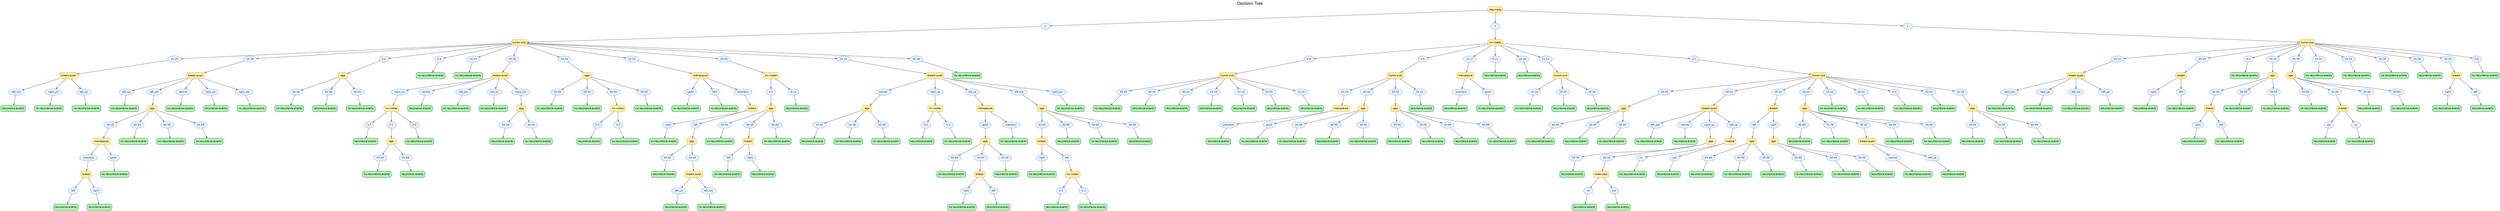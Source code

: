 digraph DecisionTree {
  fontname="Helvetica,Arial,sans-serif";
  labelfontname="Georgia";
  node [fontname="Helvetica", style=filled, fontcolor=black];
  edge [fontname="Helvetica", penwidth=2];
  rankdir=TB;
  bgcolor="white";
  label="Decision Tree";
  labelloc=top;
  labeljust=center;
  fontsize=24;
  nodesep=0.7;
  ranksep=0.8;
  node0 [label="deg-malig", shape=box, style="rounded,filled", fillcolor="#fef0b3", color="#e6ac00", penwidth=2];
  node1 [label="tumor-size", shape=box, style="rounded,filled", fillcolor="#fef0b3", color="#e6ac00", penwidth=2];
  node2 [label="breast-quad", shape=box, style="rounded,filled", fillcolor="#fef0b3", color="#e6ac00", penwidth=2];
  node3 [label="recurrence-events", shape=box, style="rounded,filled", fillcolor="#b3f3b3", color="#2e8b57", penwidth=2];
  node10000 [label="left_low", shape=ellipse, fillcolor="#eaf4ff", color="#6495ed", fontcolor="#1e3f66", penwidth=1.6];
  node2 -> node10000 [color=gray50];
  node10000 -> node3 [color=gray50];
  node4 [label="no-recurrence-events", shape=box, style="rounded,filled", fillcolor="#b3f3b3", color="#2e8b57", penwidth=2];
  node10001 [label="right_up", shape=ellipse, fillcolor="#eaf4ff", color="#6495ed", fontcolor="#1e3f66", penwidth=1.6];
  node2 -> node10001 [color=gray50];
  node10001 -> node4 [color=gray50];
  node5 [label="no-recurrence-events", shape=box, style="rounded,filled", fillcolor="#b3f3b3", color="#2e8b57", penwidth=2];
  node10002 [label="left_up", shape=ellipse, fillcolor="#eaf4ff", color="#6495ed", fontcolor="#1e3f66", penwidth=1.6];
  node2 -> node10002 [color=gray50];
  node10002 -> node5 [color=gray50];
  node10003 [label="35-39", shape=ellipse, fillcolor="#eaf4ff", color="#6495ed", fontcolor="#1e3f66", penwidth=1.6];
  node1 -> node10003 [color=gray50];
  node10003 -> node2 [color=gray50];
  node6 [label="breast-quad", shape=box, style="rounded,filled", fillcolor="#fef0b3", color="#e6ac00", penwidth=2];
  node7 [label="no-recurrence-events", shape=box, style="rounded,filled", fillcolor="#b3f3b3", color="#2e8b57", penwidth=2];
  node10004 [label="left_up", shape=ellipse, fillcolor="#eaf4ff", color="#6495ed", fontcolor="#1e3f66", penwidth=1.6];
  node6 -> node10004 [color=gray50];
  node10004 -> node7 [color=gray50];
  node8 [label="age", shape=box, style="rounded,filled", fillcolor="#fef0b3", color="#e6ac00", penwidth=2];
  node9 [label="menopause", shape=box, style="rounded,filled", fillcolor="#fef0b3", color="#e6ac00", penwidth=2];
  node10 [label="breast", shape=box, style="rounded,filled", fillcolor="#fef0b3", color="#e6ac00", penwidth=2];
  node11 [label="recurrence-events", shape=box, style="rounded,filled", fillcolor="#b3f3b3", color="#2e8b57", penwidth=2];
  node10005 [label="left", shape=ellipse, fillcolor="#eaf4ff", color="#6495ed", fontcolor="#1e3f66", penwidth=1.6];
  node10 -> node10005 [color=gray50];
  node10005 -> node11 [color=gray50];
  node12 [label="recurrence-events", shape=box, style="rounded,filled", fillcolor="#b3f3b3", color="#2e8b57", penwidth=2];
  node10006 [label="right", shape=ellipse, fillcolor="#eaf4ff", color="#6495ed", fontcolor="#1e3f66", penwidth=1.6];
  node10 -> node10006 [color=gray50];
  node10006 -> node12 [color=gray50];
  node10007 [label="premeno", shape=ellipse, fillcolor="#eaf4ff", color="#6495ed", fontcolor="#1e3f66", penwidth=1.6];
  node9 -> node10007 [color=gray50];
  node10007 -> node10 [color=gray50];
  node13 [label="no-recurrence-events", shape=box, style="rounded,filled", fillcolor="#b3f3b3", color="#2e8b57", penwidth=2];
  node10008 [label="ge40", shape=ellipse, fillcolor="#eaf4ff", color="#6495ed", fontcolor="#1e3f66", penwidth=1.6];
  node9 -> node10008 [color=gray50];
  node10008 -> node13 [color=gray50];
  node10009 [label="40-49", shape=ellipse, fillcolor="#eaf4ff", color="#6495ed", fontcolor="#1e3f66", penwidth=1.6];
  node8 -> node10009 [color=gray50];
  node10009 -> node9 [color=gray50];
  node14 [label="no-recurrence-events", shape=box, style="rounded,filled", fillcolor="#b3f3b3", color="#2e8b57", penwidth=2];
  node10010 [label="60-69", shape=ellipse, fillcolor="#eaf4ff", color="#6495ed", fontcolor="#1e3f66", penwidth=1.6];
  node8 -> node10010 [color=gray50];
  node10010 -> node14 [color=gray50];
  node15 [label="no-recurrence-events", shape=box, style="rounded,filled", fillcolor="#b3f3b3", color="#2e8b57", penwidth=2];
  node10011 [label="30-39", shape=ellipse, fillcolor="#eaf4ff", color="#6495ed", fontcolor="#1e3f66", penwidth=1.6];
  node8 -> node10011 [color=gray50];
  node10011 -> node15 [color=gray50];
  node16 [label="no-recurrence-events", shape=box, style="rounded,filled", fillcolor="#b3f3b3", color="#2e8b57", penwidth=2];
  node10012 [label="50-59", shape=ellipse, fillcolor="#eaf4ff", color="#6495ed", fontcolor="#1e3f66", penwidth=1.6];
  node8 -> node10012 [color=gray50];
  node10012 -> node16 [color=gray50];
  node10013 [label="left_low", shape=ellipse, fillcolor="#eaf4ff", color="#6495ed", fontcolor="#1e3f66", penwidth=1.6];
  node6 -> node10013 [color=gray50];
  node10013 -> node8 [color=gray50];
  node17 [label="no-recurrence-events", shape=box, style="rounded,filled", fillcolor="#b3f3b3", color="#2e8b57", penwidth=2];
  node10014 [label="central", shape=ellipse, fillcolor="#eaf4ff", color="#6495ed", fontcolor="#1e3f66", penwidth=1.6];
  node6 -> node10014 [color=gray50];
  node10014 -> node17 [color=gray50];
  node18 [label="recurrence-events", shape=box, style="rounded,filled", fillcolor="#b3f3b3", color="#2e8b57", penwidth=2];
  node10015 [label="right_up", shape=ellipse, fillcolor="#eaf4ff", color="#6495ed", fontcolor="#1e3f66", penwidth=1.6];
  node6 -> node10015 [color=gray50];
  node10015 -> node18 [color=gray50];
  node19 [label="no-recurrence-events", shape=box, style="rounded,filled", fillcolor="#b3f3b3", color="#2e8b57", penwidth=2];
  node10016 [label="right_low", shape=ellipse, fillcolor="#eaf4ff", color="#6495ed", fontcolor="#1e3f66", penwidth=1.6];
  node6 -> node10016 [color=gray50];
  node10016 -> node19 [color=gray50];
  node10017 [label="25-29", shape=ellipse, fillcolor="#eaf4ff", color="#6495ed", fontcolor="#1e3f66", penwidth=1.6];
  node1 -> node10017 [color=gray50];
  node10017 -> node6 [color=gray50];
  node20 [label="age", shape=box, style="rounded,filled", fillcolor="#fef0b3", color="#e6ac00", penwidth=2];
  node21 [label="no-recurrence-events", shape=box, style="rounded,filled", fillcolor="#b3f3b3", color="#2e8b57", penwidth=2];
  node10018 [label="40-49", shape=ellipse, fillcolor="#eaf4ff", color="#6495ed", fontcolor="#1e3f66", penwidth=1.6];
  node20 -> node10018 [color=gray50];
  node10018 -> node21 [color=gray50];
  node22 [label="recurrence-events", shape=box, style="rounded,filled", fillcolor="#b3f3b3", color="#2e8b57", penwidth=2];
  node10019 [label="30-39", shape=ellipse, fillcolor="#eaf4ff", color="#6495ed", fontcolor="#1e3f66", penwidth=1.6];
  node20 -> node10019 [color=gray50];
  node10019 -> node22 [color=gray50];
  node23 [label="no-recurrence-events", shape=box, style="rounded,filled", fillcolor="#b3f3b3", color="#2e8b57", penwidth=2];
  node10020 [label="50-59", shape=ellipse, fillcolor="#eaf4ff", color="#6495ed", fontcolor="#1e3f66", penwidth=1.6];
  node20 -> node10020 [color=gray50];
  node10020 -> node23 [color=gray50];
  node10021 [label="0-4", shape=ellipse, fillcolor="#eaf4ff", color="#6495ed", fontcolor="#1e3f66", penwidth=1.6];
  node1 -> node10021 [color=gray50];
  node10021 -> node20 [color=gray50];
  node24 [label="no-recurrence-events", shape=box, style="rounded,filled", fillcolor="#b3f3b3", color="#2e8b57", penwidth=2];
  node10022 [label="5-9", shape=ellipse, fillcolor="#eaf4ff", color="#6495ed", fontcolor="#1e3f66", penwidth=1.6];
  node1 -> node10022 [color=gray50];
  node10022 -> node24 [color=gray50];
  node25 [label="no-recurrence-events", shape=box, style="rounded,filled", fillcolor="#b3f3b3", color="#2e8b57", penwidth=2];
  node10023 [label="10-14", shape=ellipse, fillcolor="#eaf4ff", color="#6495ed", fontcolor="#1e3f66", penwidth=1.6];
  node1 -> node10023 [color=gray50];
  node10023 -> node25 [color=gray50];
  node26 [label="breast-quad", shape=box, style="rounded,filled", fillcolor="#fef0b3", color="#e6ac00", penwidth=2];
  node27 [label="inv-nodes", shape=box, style="rounded,filled", fillcolor="#fef0b3", color="#e6ac00", penwidth=2];
  node28 [label="recurrence-events", shape=box, style="rounded,filled", fillcolor="#b3f3b3", color="#2e8b57", penwidth=2];
  node10024 [label="3-5", shape=ellipse, fillcolor="#eaf4ff", color="#6495ed", fontcolor="#1e3f66", penwidth=1.6];
  node27 -> node10024 [color=gray50];
  node10024 -> node28 [color=gray50];
  node29 [label="age", shape=box, style="rounded,filled", fillcolor="#fef0b3", color="#e6ac00", penwidth=2];
  node30 [label="no-recurrence-events", shape=box, style="rounded,filled", fillcolor="#b3f3b3", color="#2e8b57", penwidth=2];
  node10025 [label="40-49", shape=ellipse, fillcolor="#eaf4ff", color="#6495ed", fontcolor="#1e3f66", penwidth=1.6];
  node29 -> node10025 [color=gray50];
  node10025 -> node30 [color=gray50];
  node31 [label="recurrence-events", shape=box, style="rounded,filled", fillcolor="#b3f3b3", color="#2e8b57", penwidth=2];
  node10026 [label="60-69", shape=ellipse, fillcolor="#eaf4ff", color="#6495ed", fontcolor="#1e3f66", penwidth=1.6];
  node29 -> node10026 [color=gray50];
  node10026 -> node31 [color=gray50];
  node10027 [label="0-2", shape=ellipse, fillcolor="#eaf4ff", color="#6495ed", fontcolor="#1e3f66", penwidth=1.6];
  node27 -> node10027 [color=gray50];
  node10027 -> node29 [color=gray50];
  node32 [label="no-recurrence-events", shape=box, style="rounded,filled", fillcolor="#b3f3b3", color="#2e8b57", penwidth=2];
  node10028 [label="6-8", shape=ellipse, fillcolor="#eaf4ff", color="#6495ed", fontcolor="#1e3f66", penwidth=1.6];
  node27 -> node10028 [color=gray50];
  node10028 -> node32 [color=gray50];
  node10029 [label="right_up", shape=ellipse, fillcolor="#eaf4ff", color="#6495ed", fontcolor="#1e3f66", penwidth=1.6];
  node26 -> node10029 [color=gray50];
  node10029 -> node27 [color=gray50];
  node33 [label="recurrence-events", shape=box, style="rounded,filled", fillcolor="#b3f3b3", color="#2e8b57", penwidth=2];
  node10030 [label="central", shape=ellipse, fillcolor="#eaf4ff", color="#6495ed", fontcolor="#1e3f66", penwidth=1.6];
  node26 -> node10030 [color=gray50];
  node10030 -> node33 [color=gray50];
  node34 [label="no-recurrence-events", shape=box, style="rounded,filled", fillcolor="#b3f3b3", color="#2e8b57", penwidth=2];
  node10031 [label="left_low", shape=ellipse, fillcolor="#eaf4ff", color="#6495ed", fontcolor="#1e3f66", penwidth=1.6];
  node26 -> node10031 [color=gray50];
  node10031 -> node34 [color=gray50];
  node35 [label="no-recurrence-events", shape=box, style="rounded,filled", fillcolor="#b3f3b3", color="#2e8b57", penwidth=2];
  node10032 [label="left_up", shape=ellipse, fillcolor="#eaf4ff", color="#6495ed", fontcolor="#1e3f66", penwidth=1.6];
  node26 -> node10032 [color=gray50];
  node10032 -> node35 [color=gray50];
  node36 [label="age", shape=box, style="rounded,filled", fillcolor="#fef0b3", color="#e6ac00", penwidth=2];
  node37 [label="recurrence-events", shape=box, style="rounded,filled", fillcolor="#b3f3b3", color="#2e8b57", penwidth=2];
  node10033 [label="50-59", shape=ellipse, fillcolor="#eaf4ff", color="#6495ed", fontcolor="#1e3f66", penwidth=1.6];
  node36 -> node10033 [color=gray50];
  node10033 -> node37 [color=gray50];
  node38 [label="no-recurrence-events", shape=box, style="rounded,filled", fillcolor="#b3f3b3", color="#2e8b57", penwidth=2];
  node10034 [label="40-49", shape=ellipse, fillcolor="#eaf4ff", color="#6495ed", fontcolor="#1e3f66", penwidth=1.6];
  node36 -> node10034 [color=gray50];
  node10034 -> node38 [color=gray50];
  node10035 [label="right_low", shape=ellipse, fillcolor="#eaf4ff", color="#6495ed", fontcolor="#1e3f66", penwidth=1.6];
  node26 -> node10035 [color=gray50];
  node10035 -> node36 [color=gray50];
  node10036 [label="30-34", shape=ellipse, fillcolor="#eaf4ff", color="#6495ed", fontcolor="#1e3f66", penwidth=1.6];
  node1 -> node10036 [color=gray50];
  node10036 -> node26 [color=gray50];
  node39 [label="age", shape=box, style="rounded,filled", fillcolor="#fef0b3", color="#e6ac00", penwidth=2];
  node40 [label="no-recurrence-events", shape=box, style="rounded,filled", fillcolor="#b3f3b3", color="#2e8b57", penwidth=2];
  node10037 [label="40-49", shape=ellipse, fillcolor="#eaf4ff", color="#6495ed", fontcolor="#1e3f66", penwidth=1.6];
  node39 -> node10037 [color=gray50];
  node10037 -> node40 [color=gray50];
  node41 [label="no-recurrence-events", shape=box, style="rounded,filled", fillcolor="#b3f3b3", color="#2e8b57", penwidth=2];
  node10038 [label="50-59", shape=ellipse, fillcolor="#eaf4ff", color="#6495ed", fontcolor="#1e3f66", penwidth=1.6];
  node39 -> node10038 [color=gray50];
  node10038 -> node41 [color=gray50];
  node42 [label="inv-nodes", shape=box, style="rounded,filled", fillcolor="#fef0b3", color="#e6ac00", penwidth=2];
  node43 [label="recurrence-events", shape=box, style="rounded,filled", fillcolor="#b3f3b3", color="#2e8b57", penwidth=2];
  node10039 [label="0-2", shape=ellipse, fillcolor="#eaf4ff", color="#6495ed", fontcolor="#1e3f66", penwidth=1.6];
  node42 -> node10039 [color=gray50];
  node10039 -> node43 [color=gray50];
  node44 [label="no-recurrence-events", shape=box, style="rounded,filled", fillcolor="#b3f3b3", color="#2e8b57", penwidth=2];
  node10040 [label="3-5", shape=ellipse, fillcolor="#eaf4ff", color="#6495ed", fontcolor="#1e3f66", penwidth=1.6];
  node42 -> node10040 [color=gray50];
  node10040 -> node44 [color=gray50];
  node10041 [label="60-69", shape=ellipse, fillcolor="#eaf4ff", color="#6495ed", fontcolor="#1e3f66", penwidth=1.6];
  node39 -> node10041 [color=gray50];
  node10041 -> node42 [color=gray50];
  node45 [label="no-recurrence-events", shape=box, style="rounded,filled", fillcolor="#b3f3b3", color="#2e8b57", penwidth=2];
  node10042 [label="30-39", shape=ellipse, fillcolor="#eaf4ff", color="#6495ed", fontcolor="#1e3f66", penwidth=1.6];
  node39 -> node10042 [color=gray50];
  node10042 -> node45 [color=gray50];
  node10043 [label="40-44", shape=ellipse, fillcolor="#eaf4ff", color="#6495ed", fontcolor="#1e3f66", penwidth=1.6];
  node1 -> node10043 [color=gray50];
  node10043 -> node39 [color=gray50];
  node46 [label="menopause", shape=box, style="rounded,filled", fillcolor="#fef0b3", color="#e6ac00", penwidth=2];
  node47 [label="no-recurrence-events", shape=box, style="rounded,filled", fillcolor="#b3f3b3", color="#2e8b57", penwidth=2];
  node10044 [label="ge40", shape=ellipse, fillcolor="#eaf4ff", color="#6495ed", fontcolor="#1e3f66", penwidth=1.6];
  node46 -> node10044 [color=gray50];
  node10044 -> node47 [color=gray50];
  node48 [label="no-recurrence-events", shape=box, style="rounded,filled", fillcolor="#b3f3b3", color="#2e8b57", penwidth=2];
  node10045 [label="lt40", shape=ellipse, fillcolor="#eaf4ff", color="#6495ed", fontcolor="#1e3f66", penwidth=1.6];
  node46 -> node10045 [color=gray50];
  node10045 -> node48 [color=gray50];
  node49 [label="breast", shape=box, style="rounded,filled", fillcolor="#fef0b3", color="#e6ac00", penwidth=2];
  node50 [label="no-recurrence-events", shape=box, style="rounded,filled", fillcolor="#b3f3b3", color="#2e8b57", penwidth=2];
  node10046 [label="right", shape=ellipse, fillcolor="#eaf4ff", color="#6495ed", fontcolor="#1e3f66", penwidth=1.6];
  node49 -> node10046 [color=gray50];
  node10046 -> node50 [color=gray50];
  node51 [label="age", shape=box, style="rounded,filled", fillcolor="#fef0b3", color="#e6ac00", penwidth=2];
  node52 [label="recurrence-events", shape=box, style="rounded,filled", fillcolor="#b3f3b3", color="#2e8b57", penwidth=2];
  node10047 [label="50-59", shape=ellipse, fillcolor="#eaf4ff", color="#6495ed", fontcolor="#1e3f66", penwidth=1.6];
  node51 -> node10047 [color=gray50];
  node10047 -> node52 [color=gray50];
  node53 [label="breast-quad", shape=box, style="rounded,filled", fillcolor="#fef0b3", color="#e6ac00", penwidth=2];
  node54 [label="recurrence-events", shape=box, style="rounded,filled", fillcolor="#b3f3b3", color="#2e8b57", penwidth=2];
  node10048 [label="left_up", shape=ellipse, fillcolor="#eaf4ff", color="#6495ed", fontcolor="#1e3f66", penwidth=1.6];
  node53 -> node10048 [color=gray50];
  node10048 -> node54 [color=gray50];
  node55 [label="no-recurrence-events", shape=box, style="rounded,filled", fillcolor="#b3f3b3", color="#2e8b57", penwidth=2];
  node10049 [label="left_low", shape=ellipse, fillcolor="#eaf4ff", color="#6495ed", fontcolor="#1e3f66", penwidth=1.6];
  node53 -> node10049 [color=gray50];
  node10049 -> node55 [color=gray50];
  node10050 [label="40-49", shape=ellipse, fillcolor="#eaf4ff", color="#6495ed", fontcolor="#1e3f66", penwidth=1.6];
  node51 -> node10050 [color=gray50];
  node10050 -> node53 [color=gray50];
  node10051 [label="left", shape=ellipse, fillcolor="#eaf4ff", color="#6495ed", fontcolor="#1e3f66", penwidth=1.6];
  node49 -> node10051 [color=gray50];
  node10051 -> node51 [color=gray50];
  node10052 [label="premeno", shape=ellipse, fillcolor="#eaf4ff", color="#6495ed", fontcolor="#1e3f66", penwidth=1.6];
  node46 -> node10052 [color=gray50];
  node10052 -> node49 [color=gray50];
  node10053 [label="15-19", shape=ellipse, fillcolor="#eaf4ff", color="#6495ed", fontcolor="#1e3f66", penwidth=1.6];
  node1 -> node10053 [color=gray50];
  node10053 -> node46 [color=gray50];
  node56 [label="inv-nodes", shape=box, style="rounded,filled", fillcolor="#fef0b3", color="#e6ac00", penwidth=2];
  node57 [label="age", shape=box, style="rounded,filled", fillcolor="#fef0b3", color="#e6ac00", penwidth=2];
  node58 [label="no-recurrence-events", shape=box, style="rounded,filled", fillcolor="#b3f3b3", color="#2e8b57", penwidth=2];
  node10054 [label="50-59", shape=ellipse, fillcolor="#eaf4ff", color="#6495ed", fontcolor="#1e3f66", penwidth=1.6];
  node57 -> node10054 [color=gray50];
  node10054 -> node58 [color=gray50];
  node59 [label="breast", shape=box, style="rounded,filled", fillcolor="#fef0b3", color="#e6ac00", penwidth=2];
  node60 [label="no-recurrence-events", shape=box, style="rounded,filled", fillcolor="#b3f3b3", color="#2e8b57", penwidth=2];
  node10055 [label="left", shape=ellipse, fillcolor="#eaf4ff", color="#6495ed", fontcolor="#1e3f66", penwidth=1.6];
  node59 -> node10055 [color=gray50];
  node10055 -> node60 [color=gray50];
  node61 [label="recurrence-events", shape=box, style="rounded,filled", fillcolor="#b3f3b3", color="#2e8b57", penwidth=2];
  node10056 [label="right", shape=ellipse, fillcolor="#eaf4ff", color="#6495ed", fontcolor="#1e3f66", penwidth=1.6];
  node59 -> node10056 [color=gray50];
  node10056 -> node61 [color=gray50];
  node10057 [label="40-49", shape=ellipse, fillcolor="#eaf4ff", color="#6495ed", fontcolor="#1e3f66", penwidth=1.6];
  node57 -> node10057 [color=gray50];
  node10057 -> node59 [color=gray50];
  node62 [label="no-recurrence-events", shape=box, style="rounded,filled", fillcolor="#b3f3b3", color="#2e8b57", penwidth=2];
  node10058 [label="60-69", shape=ellipse, fillcolor="#eaf4ff", color="#6495ed", fontcolor="#1e3f66", penwidth=1.6];
  node57 -> node10058 [color=gray50];
  node10058 -> node62 [color=gray50];
  node10059 [label="0-2", shape=ellipse, fillcolor="#eaf4ff", color="#6495ed", fontcolor="#1e3f66", penwidth=1.6];
  node56 -> node10059 [color=gray50];
  node10059 -> node57 [color=gray50];
  node63 [label="recurrence-events", shape=box, style="rounded,filled", fillcolor="#b3f3b3", color="#2e8b57", penwidth=2];
  node10060 [label="9-11", shape=ellipse, fillcolor="#eaf4ff", color="#6495ed", fontcolor="#1e3f66", penwidth=1.6];
  node56 -> node10060 [color=gray50];
  node10060 -> node63 [color=gray50];
  node10061 [label="50-54", shape=ellipse, fillcolor="#eaf4ff", color="#6495ed", fontcolor="#1e3f66", penwidth=1.6];
  node1 -> node10061 [color=gray50];
  node10061 -> node56 [color=gray50];
  node64 [label="breast-quad", shape=box, style="rounded,filled", fillcolor="#fef0b3", color="#e6ac00", penwidth=2];
  node65 [label="age", shape=box, style="rounded,filled", fillcolor="#fef0b3", color="#e6ac00", penwidth=2];
  node66 [label="recurrence-events", shape=box, style="rounded,filled", fillcolor="#b3f3b3", color="#2e8b57", penwidth=2];
  node10062 [label="50-59", shape=ellipse, fillcolor="#eaf4ff", color="#6495ed", fontcolor="#1e3f66", penwidth=1.6];
  node65 -> node10062 [color=gray50];
  node10062 -> node66 [color=gray50];
  node67 [label="no-recurrence-events", shape=box, style="rounded,filled", fillcolor="#b3f3b3", color="#2e8b57", penwidth=2];
  node10063 [label="30-39", shape=ellipse, fillcolor="#eaf4ff", color="#6495ed", fontcolor="#1e3f66", penwidth=1.6];
  node65 -> node10063 [color=gray50];
  node10063 -> node67 [color=gray50];
  node68 [label="no-recurrence-events", shape=box, style="rounded,filled", fillcolor="#b3f3b3", color="#2e8b57", penwidth=2];
  node10064 [label="40-49", shape=ellipse, fillcolor="#eaf4ff", color="#6495ed", fontcolor="#1e3f66", penwidth=1.6];
  node65 -> node10064 [color=gray50];
  node10064 -> node68 [color=gray50];
  node10065 [label="central", shape=ellipse, fillcolor="#eaf4ff", color="#6495ed", fontcolor="#1e3f66", penwidth=1.6];
  node64 -> node10065 [color=gray50];
  node10065 -> node65 [color=gray50];
  node69 [label="inv-nodes", shape=box, style="rounded,filled", fillcolor="#fef0b3", color="#e6ac00", penwidth=2];
  node70 [label="recurrence-events", shape=box, style="rounded,filled", fillcolor="#b3f3b3", color="#2e8b57", penwidth=2];
  node10066 [label="3-5", shape=ellipse, fillcolor="#eaf4ff", color="#6495ed", fontcolor="#1e3f66", penwidth=1.6];
  node69 -> node10066 [color=gray50];
  node10066 -> node70 [color=gray50];
  node71 [label="no-recurrence-events", shape=box, style="rounded,filled", fillcolor="#b3f3b3", color="#2e8b57", penwidth=2];
  node10067 [label="0-2", shape=ellipse, fillcolor="#eaf4ff", color="#6495ed", fontcolor="#1e3f66", penwidth=1.6];
  node69 -> node10067 [color=gray50];
  node10067 -> node71 [color=gray50];
  node10068 [label="right_up", shape=ellipse, fillcolor="#eaf4ff", color="#6495ed", fontcolor="#1e3f66", penwidth=1.6];
  node64 -> node10068 [color=gray50];
  node10068 -> node69 [color=gray50];
  node72 [label="menopause", shape=box, style="rounded,filled", fillcolor="#fef0b3", color="#e6ac00", penwidth=2];
  node73 [label="age", shape=box, style="rounded,filled", fillcolor="#fef0b3", color="#e6ac00", penwidth=2];
  node74 [label="no-recurrence-events", shape=box, style="rounded,filled", fillcolor="#b3f3b3", color="#2e8b57", penwidth=2];
  node10069 [label="60-69", shape=ellipse, fillcolor="#eaf4ff", color="#6495ed", fontcolor="#1e3f66", penwidth=1.6];
  node73 -> node10069 [color=gray50];
  node10069 -> node74 [color=gray50];
  node75 [label="breast", shape=box, style="rounded,filled", fillcolor="#fef0b3", color="#e6ac00", penwidth=2];
  node76 [label="no-recurrence-events", shape=box, style="rounded,filled", fillcolor="#b3f3b3", color="#2e8b57", penwidth=2];
  node10070 [label="right", shape=ellipse, fillcolor="#eaf4ff", color="#6495ed", fontcolor="#1e3f66", penwidth=1.6];
  node75 -> node10070 [color=gray50];
  node10070 -> node76 [color=gray50];
  node77 [label="recurrence-events", shape=box, style="rounded,filled", fillcolor="#b3f3b3", color="#2e8b57", penwidth=2];
  node10071 [label="left", shape=ellipse, fillcolor="#eaf4ff", color="#6495ed", fontcolor="#1e3f66", penwidth=1.6];
  node75 -> node10071 [color=gray50];
  node10071 -> node77 [color=gray50];
  node10072 [label="50-59", shape=ellipse, fillcolor="#eaf4ff", color="#6495ed", fontcolor="#1e3f66", penwidth=1.6];
  node73 -> node10072 [color=gray50];
  node10072 -> node75 [color=gray50];
  node78 [label="recurrence-events", shape=box, style="rounded,filled", fillcolor="#b3f3b3", color="#2e8b57", penwidth=2];
  node10073 [label="40-49", shape=ellipse, fillcolor="#eaf4ff", color="#6495ed", fontcolor="#1e3f66", penwidth=1.6];
  node73 -> node10073 [color=gray50];
  node10073 -> node78 [color=gray50];
  node10074 [label="ge40", shape=ellipse, fillcolor="#eaf4ff", color="#6495ed", fontcolor="#1e3f66", penwidth=1.6];
  node72 -> node10074 [color=gray50];
  node10074 -> node73 [color=gray50];
  node79 [label="no-recurrence-events", shape=box, style="rounded,filled", fillcolor="#b3f3b3", color="#2e8b57", penwidth=2];
  node10075 [label="premeno", shape=ellipse, fillcolor="#eaf4ff", color="#6495ed", fontcolor="#1e3f66", penwidth=1.6];
  node72 -> node10075 [color=gray50];
  node10075 -> node79 [color=gray50];
  node10076 [label="left_up", shape=ellipse, fillcolor="#eaf4ff", color="#6495ed", fontcolor="#1e3f66", penwidth=1.6];
  node64 -> node10076 [color=gray50];
  node10076 -> node72 [color=gray50];
  node80 [label="age", shape=box, style="rounded,filled", fillcolor="#fef0b3", color="#e6ac00", penwidth=2];
  node81 [label="breast", shape=box, style="rounded,filled", fillcolor="#fef0b3", color="#e6ac00", penwidth=2];
  node82 [label="no-recurrence-events", shape=box, style="rounded,filled", fillcolor="#b3f3b3", color="#2e8b57", penwidth=2];
  node10077 [label="right", shape=ellipse, fillcolor="#eaf4ff", color="#6495ed", fontcolor="#1e3f66", penwidth=1.6];
  node81 -> node10077 [color=gray50];
  node10077 -> node82 [color=gray50];
  node83 [label="inv-nodes", shape=box, style="rounded,filled", fillcolor="#fef0b3", color="#e6ac00", penwidth=2];
  node84 [label="recurrence-events", shape=box, style="rounded,filled", fillcolor="#b3f3b3", color="#2e8b57", penwidth=2];
  node10078 [label="3-5", shape=ellipse, fillcolor="#eaf4ff", color="#6495ed", fontcolor="#1e3f66", penwidth=1.6];
  node83 -> node10078 [color=gray50];
  node10078 -> node84 [color=gray50];
  node85 [label="no-recurrence-events", shape=box, style="rounded,filled", fillcolor="#b3f3b3", color="#2e8b57", penwidth=2];
  node10079 [label="0-2", shape=ellipse, fillcolor="#eaf4ff", color="#6495ed", fontcolor="#1e3f66", penwidth=1.6];
  node83 -> node10079 [color=gray50];
  node10079 -> node85 [color=gray50];
  node10080 [label="left", shape=ellipse, fillcolor="#eaf4ff", color="#6495ed", fontcolor="#1e3f66", penwidth=1.6];
  node81 -> node10080 [color=gray50];
  node10080 -> node83 [color=gray50];
  node10081 [label="40-49", shape=ellipse, fillcolor="#eaf4ff", color="#6495ed", fontcolor="#1e3f66", penwidth=1.6];
  node80 -> node10081 [color=gray50];
  node10081 -> node81 [color=gray50];
  node86 [label="recurrence-events", shape=box, style="rounded,filled", fillcolor="#b3f3b3", color="#2e8b57", penwidth=2];
  node10082 [label="60-69", shape=ellipse, fillcolor="#eaf4ff", color="#6495ed", fontcolor="#1e3f66", penwidth=1.6];
  node80 -> node10082 [color=gray50];
  node10082 -> node86 [color=gray50];
  node87 [label="no-recurrence-events", shape=box, style="rounded,filled", fillcolor="#b3f3b3", color="#2e8b57", penwidth=2];
  node10083 [label="50-59", shape=ellipse, fillcolor="#eaf4ff", color="#6495ed", fontcolor="#1e3f66", penwidth=1.6];
  node80 -> node10083 [color=gray50];
  node10083 -> node87 [color=gray50];
  node88 [label="recurrence-events", shape=box, style="rounded,filled", fillcolor="#b3f3b3", color="#2e8b57", penwidth=2];
  node10084 [label="30-39", shape=ellipse, fillcolor="#eaf4ff", color="#6495ed", fontcolor="#1e3f66", penwidth=1.6];
  node80 -> node10084 [color=gray50];
  node10084 -> node88 [color=gray50];
  node10085 [label="left_low", shape=ellipse, fillcolor="#eaf4ff", color="#6495ed", fontcolor="#1e3f66", penwidth=1.6];
  node64 -> node10085 [color=gray50];
  node10085 -> node80 [color=gray50];
  node89 [label="no-recurrence-events", shape=box, style="rounded,filled", fillcolor="#b3f3b3", color="#2e8b57", penwidth=2];
  node10086 [label="right_low", shape=ellipse, fillcolor="#eaf4ff", color="#6495ed", fontcolor="#1e3f66", penwidth=1.6];
  node64 -> node10086 [color=gray50];
  node10086 -> node89 [color=gray50];
  node10087 [label="20-24", shape=ellipse, fillcolor="#eaf4ff", color="#6495ed", fontcolor="#1e3f66", penwidth=1.6];
  node1 -> node10087 [color=gray50];
  node10087 -> node64 [color=gray50];
  node90 [label="no-recurrence-events", shape=box, style="rounded,filled", fillcolor="#b3f3b3", color="#2e8b57", penwidth=2];
  node10088 [label="45-49", shape=ellipse, fillcolor="#eaf4ff", color="#6495ed", fontcolor="#1e3f66", penwidth=1.6];
  node1 -> node10088 [color=gray50];
  node10088 -> node90 [color=gray50];
  node10089 [label="2", shape=ellipse, fillcolor="#eaf4ff", color="#6495ed", fontcolor="#1e3f66", penwidth=1.6];
  node0 -> node10089 [color=gray50];
  node10089 -> node1 [color=gray50];
  node91 [label="inv-nodes", shape=box, style="rounded,filled", fillcolor="#fef0b3", color="#e6ac00", penwidth=2];
  node92 [label="tumor-size", shape=box, style="rounded,filled", fillcolor="#fef0b3", color="#e6ac00", penwidth=2];
  node93 [label="no-recurrence-events", shape=box, style="rounded,filled", fillcolor="#b3f3b3", color="#2e8b57", penwidth=2];
  node10090 [label="45-49", shape=ellipse, fillcolor="#eaf4ff", color="#6495ed", fontcolor="#1e3f66", penwidth=1.6];
  node92 -> node10090 [color=gray50];
  node10090 -> node93 [color=gray50];
  node94 [label="recurrence-events", shape=box, style="rounded,filled", fillcolor="#b3f3b3", color="#2e8b57", penwidth=2];
  node10091 [label="40-44", shape=ellipse, fillcolor="#eaf4ff", color="#6495ed", fontcolor="#1e3f66", penwidth=1.6];
  node92 -> node10091 [color=gray50];
  node10091 -> node94 [color=gray50];
  node95 [label="recurrence-events", shape=box, style="rounded,filled", fillcolor="#b3f3b3", color="#2e8b57", penwidth=2];
  node10092 [label="30-34", shape=ellipse, fillcolor="#eaf4ff", color="#6495ed", fontcolor="#1e3f66", penwidth=1.6];
  node92 -> node10092 [color=gray50];
  node10092 -> node95 [color=gray50];
  node96 [label="recurrence-events", shape=box, style="rounded,filled", fillcolor="#b3f3b3", color="#2e8b57", penwidth=2];
  node10093 [label="25-29", shape=ellipse, fillcolor="#eaf4ff", color="#6495ed", fontcolor="#1e3f66", penwidth=1.6];
  node92 -> node10093 [color=gray50];
  node10093 -> node96 [color=gray50];
  node97 [label="recurrence-events", shape=box, style="rounded,filled", fillcolor="#b3f3b3", color="#2e8b57", penwidth=2];
  node10094 [label="10-14", shape=ellipse, fillcolor="#eaf4ff", color="#6495ed", fontcolor="#1e3f66", penwidth=1.6];
  node92 -> node10094 [color=gray50];
  node10094 -> node97 [color=gray50];
  node98 [label="recurrence-events", shape=box, style="rounded,filled", fillcolor="#b3f3b3", color="#2e8b57", penwidth=2];
  node10095 [label="35-39", shape=ellipse, fillcolor="#eaf4ff", color="#6495ed", fontcolor="#1e3f66", penwidth=1.6];
  node92 -> node10095 [color=gray50];
  node10095 -> node98 [color=gray50];
  node99 [label="recurrence-events", shape=box, style="rounded,filled", fillcolor="#b3f3b3", color="#2e8b57", penwidth=2];
  node10096 [label="15-19", shape=ellipse, fillcolor="#eaf4ff", color="#6495ed", fontcolor="#1e3f66", penwidth=1.6];
  node92 -> node10096 [color=gray50];
  node10096 -> node99 [color=gray50];
  node10097 [label="6-8", shape=ellipse, fillcolor="#eaf4ff", color="#6495ed", fontcolor="#1e3f66", penwidth=1.6];
  node91 -> node10097 [color=gray50];
  node10097 -> node92 [color=gray50];
  node100 [label="tumor-size", shape=box, style="rounded,filled", fillcolor="#fef0b3", color="#e6ac00", penwidth=2];
  node101 [label="menopause", shape=box, style="rounded,filled", fillcolor="#fef0b3", color="#e6ac00", penwidth=2];
  node102 [label="recurrence-events", shape=box, style="rounded,filled", fillcolor="#b3f3b3", color="#2e8b57", penwidth=2];
  node10098 [label="premeno", shape=ellipse, fillcolor="#eaf4ff", color="#6495ed", fontcolor="#1e3f66", penwidth=1.6];
  node101 -> node10098 [color=gray50];
  node10098 -> node102 [color=gray50];
  node103 [label="no-recurrence-events", shape=box, style="rounded,filled", fillcolor="#b3f3b3", color="#2e8b57", penwidth=2];
  node10099 [label="ge40", shape=ellipse, fillcolor="#eaf4ff", color="#6495ed", fontcolor="#1e3f66", penwidth=1.6];
  node101 -> node10099 [color=gray50];
  node10099 -> node103 [color=gray50];
  node10100 [label="25-29", shape=ellipse, fillcolor="#eaf4ff", color="#6495ed", fontcolor="#1e3f66", penwidth=1.6];
  node100 -> node10100 [color=gray50];
  node10100 -> node101 [color=gray50];
  node104 [label="age", shape=box, style="rounded,filled", fillcolor="#fef0b3", color="#e6ac00", penwidth=2];
  node105 [label="no-recurrence-events", shape=box, style="rounded,filled", fillcolor="#b3f3b3", color="#2e8b57", penwidth=2];
  node10101 [label="40-49", shape=ellipse, fillcolor="#eaf4ff", color="#6495ed", fontcolor="#1e3f66", penwidth=1.6];
  node104 -> node10101 [color=gray50];
  node10101 -> node105 [color=gray50];
  node106 [label="recurrence-events", shape=box, style="rounded,filled", fillcolor="#b3f3b3", color="#2e8b57", penwidth=2];
  node10102 [label="60-69", shape=ellipse, fillcolor="#eaf4ff", color="#6495ed", fontcolor="#1e3f66", penwidth=1.6];
  node104 -> node10102 [color=gray50];
  node10102 -> node106 [color=gray50];
  node107 [label="no-recurrence-events", shape=box, style="rounded,filled", fillcolor="#b3f3b3", color="#2e8b57", penwidth=2];
  node10103 [label="30-39", shape=ellipse, fillcolor="#eaf4ff", color="#6495ed", fontcolor="#1e3f66", penwidth=1.6];
  node104 -> node10103 [color=gray50];
  node10103 -> node107 [color=gray50];
  node10104 [label="40-44", shape=ellipse, fillcolor="#eaf4ff", color="#6495ed", fontcolor="#1e3f66", penwidth=1.6];
  node100 -> node10104 [color=gray50];
  node10104 -> node104 [color=gray50];
  node108 [label="age", shape=box, style="rounded,filled", fillcolor="#fef0b3", color="#e6ac00", penwidth=2];
  node109 [label="recurrence-events", shape=box, style="rounded,filled", fillcolor="#b3f3b3", color="#2e8b57", penwidth=2];
  node10105 [label="30-39", shape=ellipse, fillcolor="#eaf4ff", color="#6495ed", fontcolor="#1e3f66", penwidth=1.6];
  node108 -> node10105 [color=gray50];
  node10105 -> node109 [color=gray50];
  node110 [label="recurrence-events", shape=box, style="rounded,filled", fillcolor="#b3f3b3", color="#2e8b57", penwidth=2];
  node10106 [label="50-59", shape=ellipse, fillcolor="#eaf4ff", color="#6495ed", fontcolor="#1e3f66", penwidth=1.6];
  node108 -> node10106 [color=gray50];
  node10106 -> node110 [color=gray50];
  node111 [label="recurrence-events", shape=box, style="rounded,filled", fillcolor="#b3f3b3", color="#2e8b57", penwidth=2];
  node10107 [label="40-49", shape=ellipse, fillcolor="#eaf4ff", color="#6495ed", fontcolor="#1e3f66", penwidth=1.6];
  node108 -> node10107 [color=gray50];
  node10107 -> node111 [color=gray50];
  node112 [label="no-recurrence-events", shape=box, style="rounded,filled", fillcolor="#b3f3b3", color="#2e8b57", penwidth=2];
  node10108 [label="60-69", shape=ellipse, fillcolor="#eaf4ff", color="#6495ed", fontcolor="#1e3f66", penwidth=1.6];
  node108 -> node10108 [color=gray50];
  node10108 -> node112 [color=gray50];
  node10109 [label="30-34", shape=ellipse, fillcolor="#eaf4ff", color="#6495ed", fontcolor="#1e3f66", penwidth=1.6];
  node100 -> node10109 [color=gray50];
  node10109 -> node108 [color=gray50];
  node113 [label="recurrence-events", shape=box, style="rounded,filled", fillcolor="#b3f3b3", color="#2e8b57", penwidth=2];
  node10110 [label="20-24", shape=ellipse, fillcolor="#eaf4ff", color="#6495ed", fontcolor="#1e3f66", penwidth=1.6];
  node100 -> node10110 [color=gray50];
  node10110 -> node113 [color=gray50];
  node10111 [label="3-5", shape=ellipse, fillcolor="#eaf4ff", color="#6495ed", fontcolor="#1e3f66", penwidth=1.6];
  node91 -> node10111 [color=gray50];
  node10111 -> node100 [color=gray50];
  node114 [label="menopause", shape=box, style="rounded,filled", fillcolor="#fef0b3", color="#e6ac00", penwidth=2];
  node115 [label="recurrence-events", shape=box, style="rounded,filled", fillcolor="#b3f3b3", color="#2e8b57", penwidth=2];
  node10112 [label="premeno", shape=ellipse, fillcolor="#eaf4ff", color="#6495ed", fontcolor="#1e3f66", penwidth=1.6];
  node114 -> node10112 [color=gray50];
  node10112 -> node115 [color=gray50];
  node116 [label="no-recurrence-events", shape=box, style="rounded,filled", fillcolor="#b3f3b3", color="#2e8b57", penwidth=2];
  node10113 [label="ge40", shape=ellipse, fillcolor="#eaf4ff", color="#6495ed", fontcolor="#1e3f66", penwidth=1.6];
  node114 -> node10113 [color=gray50];
  node10113 -> node116 [color=gray50];
  node10114 [label="15-17", shape=ellipse, fillcolor="#eaf4ff", color="#6495ed", fontcolor="#1e3f66", penwidth=1.6];
  node91 -> node10114 [color=gray50];
  node10114 -> node114 [color=gray50];
  node117 [label="recurrence-events", shape=box, style="rounded,filled", fillcolor="#b3f3b3", color="#2e8b57", penwidth=2];
  node10115 [label="9-11", shape=ellipse, fillcolor="#eaf4ff", color="#6495ed", fontcolor="#1e3f66", penwidth=1.6];
  node91 -> node10115 [color=gray50];
  node10115 -> node117 [color=gray50];
  node118 [label="recurrence-events", shape=box, style="rounded,filled", fillcolor="#b3f3b3", color="#2e8b57", penwidth=2];
  node10116 [label="24-26", shape=ellipse, fillcolor="#eaf4ff", color="#6495ed", fontcolor="#1e3f66", penwidth=1.6];
  node91 -> node10116 [color=gray50];
  node10116 -> node118 [color=gray50];
  node119 [label="tumor-size", shape=box, style="rounded,filled", fillcolor="#fef0b3", color="#e6ac00", penwidth=2];
  node120 [label="no-recurrence-events", shape=box, style="rounded,filled", fillcolor="#b3f3b3", color="#2e8b57", penwidth=2];
  node10117 [label="15-19", shape=ellipse, fillcolor="#eaf4ff", color="#6495ed", fontcolor="#1e3f66", penwidth=1.6];
  node119 -> node10117 [color=gray50];
  node10117 -> node120 [color=gray50];
  node121 [label="recurrence-events", shape=box, style="rounded,filled", fillcolor="#b3f3b3", color="#2e8b57", penwidth=2];
  node10118 [label="25-29", shape=ellipse, fillcolor="#eaf4ff", color="#6495ed", fontcolor="#1e3f66", penwidth=1.6];
  node119 -> node10118 [color=gray50];
  node10118 -> node121 [color=gray50];
  node122 [label="recurrence-events", shape=box, style="rounded,filled", fillcolor="#b3f3b3", color="#2e8b57", penwidth=2];
  node10119 [label="30-34", shape=ellipse, fillcolor="#eaf4ff", color="#6495ed", fontcolor="#1e3f66", penwidth=1.6];
  node119 -> node10119 [color=gray50];
  node10119 -> node122 [color=gray50];
  node10120 [label="12-14", shape=ellipse, fillcolor="#eaf4ff", color="#6495ed", fontcolor="#1e3f66", penwidth=1.6];
  node91 -> node10120 [color=gray50];
  node10120 -> node119 [color=gray50];
  node123 [label="tumor-size", shape=box, style="rounded,filled", fillcolor="#fef0b3", color="#e6ac00", penwidth=2];
  node124 [label="age", shape=box, style="rounded,filled", fillcolor="#fef0b3", color="#e6ac00", penwidth=2];
  node125 [label="no-recurrence-events", shape=box, style="rounded,filled", fillcolor="#b3f3b3", color="#2e8b57", penwidth=2];
  node10121 [label="40-49", shape=ellipse, fillcolor="#eaf4ff", color="#6495ed", fontcolor="#1e3f66", penwidth=1.6];
  node124 -> node10121 [color=gray50];
  node10121 -> node125 [color=gray50];
  node126 [label="recurrence-events", shape=box, style="rounded,filled", fillcolor="#b3f3b3", color="#2e8b57", penwidth=2];
  node10122 [label="30-39", shape=ellipse, fillcolor="#eaf4ff", color="#6495ed", fontcolor="#1e3f66", penwidth=1.6];
  node124 -> node10122 [color=gray50];
  node10122 -> node126 [color=gray50];
  node127 [label="no-recurrence-events", shape=box, style="rounded,filled", fillcolor="#b3f3b3", color="#2e8b57", penwidth=2];
  node10123 [label="50-59", shape=ellipse, fillcolor="#eaf4ff", color="#6495ed", fontcolor="#1e3f66", penwidth=1.6];
  node124 -> node10123 [color=gray50];
  node10123 -> node127 [color=gray50];
  node10124 [label="35-39", shape=ellipse, fillcolor="#eaf4ff", color="#6495ed", fontcolor="#1e3f66", penwidth=1.6];
  node123 -> node10124 [color=gray50];
  node10124 -> node124 [color=gray50];
  node128 [label="breast-quad", shape=box, style="rounded,filled", fillcolor="#fef0b3", color="#e6ac00", penwidth=2];
  node129 [label="no-recurrence-events", shape=box, style="rounded,filled", fillcolor="#b3f3b3", color="#2e8b57", penwidth=2];
  node10125 [label="left_low", shape=ellipse, fillcolor="#eaf4ff", color="#6495ed", fontcolor="#1e3f66", penwidth=1.6];
  node128 -> node10125 [color=gray50];
  node10125 -> node129 [color=gray50];
  node130 [label="recurrence-events", shape=box, style="rounded,filled", fillcolor="#b3f3b3", color="#2e8b57", penwidth=2];
  node10126 [label="central", shape=ellipse, fillcolor="#eaf4ff", color="#6495ed", fontcolor="#1e3f66", penwidth=1.6];
  node128 -> node10126 [color=gray50];
  node10126 -> node130 [color=gray50];
  node131 [label="age", shape=box, style="rounded,filled", fillcolor="#fef0b3", color="#e6ac00", penwidth=2];
  node132 [label="recurrence-events", shape=box, style="rounded,filled", fillcolor="#b3f3b3", color="#2e8b57", penwidth=2];
  node10127 [label="50-59", shape=ellipse, fillcolor="#eaf4ff", color="#6495ed", fontcolor="#1e3f66", penwidth=1.6];
  node131 -> node10127 [color=gray50];
  node10127 -> node132 [color=gray50];
  node133 [label="node-caps", shape=box, style="rounded,filled", fillcolor="#fef0b3", color="#e6ac00", penwidth=2];
  node134 [label="recurrence-events", shape=box, style="rounded,filled", fillcolor="#b3f3b3", color="#2e8b57", penwidth=2];
  node10128 [label="no", shape=ellipse, fillcolor="#eaf4ff", color="#6495ed", fontcolor="#1e3f66", penwidth=1.6];
  node133 -> node10128 [color=gray50];
  node10128 -> node134 [color=gray50];
  node135 [label="recurrence-events", shape=box, style="rounded,filled", fillcolor="#b3f3b3", color="#2e8b57", penwidth=2];
  node10129 [label="yes", shape=ellipse, fillcolor="#eaf4ff", color="#6495ed", fontcolor="#1e3f66", penwidth=1.6];
  node133 -> node10129 [color=gray50];
  node10129 -> node135 [color=gray50];
  node10130 [label="40-49", shape=ellipse, fillcolor="#eaf4ff", color="#6495ed", fontcolor="#1e3f66", penwidth=1.6];
  node131 -> node10130 [color=gray50];
  node10130 -> node133 [color=gray50];
  node10131 [label="right_up", shape=ellipse, fillcolor="#eaf4ff", color="#6495ed", fontcolor="#1e3f66", penwidth=1.6];
  node128 -> node10131 [color=gray50];
  node10131 -> node131 [color=gray50];
  node136 [label="irradiat", shape=box, style="rounded,filled", fillcolor="#fef0b3", color="#e6ac00", penwidth=2];
  node137 [label="no-recurrence-events", shape=box, style="rounded,filled", fillcolor="#b3f3b3", color="#2e8b57", penwidth=2];
  node10132 [label="no", shape=ellipse, fillcolor="#eaf4ff", color="#6495ed", fontcolor="#1e3f66", penwidth=1.6];
  node136 -> node10132 [color=gray50];
  node10132 -> node137 [color=gray50];
  node138 [label="recurrence-events", shape=box, style="rounded,filled", fillcolor="#b3f3b3", color="#2e8b57", penwidth=2];
  node10133 [label="yes", shape=ellipse, fillcolor="#eaf4ff", color="#6495ed", fontcolor="#1e3f66", penwidth=1.6];
  node136 -> node10133 [color=gray50];
  node10133 -> node138 [color=gray50];
  node10134 [label="left_up", shape=ellipse, fillcolor="#eaf4ff", color="#6495ed", fontcolor="#1e3f66", penwidth=1.6];
  node128 -> node10134 [color=gray50];
  node10134 -> node136 [color=gray50];
  node10135 [label="30-34", shape=ellipse, fillcolor="#eaf4ff", color="#6495ed", fontcolor="#1e3f66", penwidth=1.6];
  node123 -> node10135 [color=gray50];
  node10135 -> node128 [color=gray50];
  node139 [label="breast", shape=box, style="rounded,filled", fillcolor="#fef0b3", color="#e6ac00", penwidth=2];
  node140 [label="age", shape=box, style="rounded,filled", fillcolor="#fef0b3", color="#e6ac00", penwidth=2];
  node141 [label="recurrence-events", shape=box, style="rounded,filled", fillcolor="#b3f3b3", color="#2e8b57", penwidth=2];
  node10136 [label="60-69", shape=ellipse, fillcolor="#eaf4ff", color="#6495ed", fontcolor="#1e3f66", penwidth=1.6];
  node140 -> node10136 [color=gray50];
  node10136 -> node141 [color=gray50];
  node142 [label="no-recurrence-events", shape=box, style="rounded,filled", fillcolor="#b3f3b3", color="#2e8b57", penwidth=2];
  node10137 [label="50-59", shape=ellipse, fillcolor="#eaf4ff", color="#6495ed", fontcolor="#1e3f66", penwidth=1.6];
  node140 -> node10137 [color=gray50];
  node10137 -> node142 [color=gray50];
  node143 [label="recurrence-events", shape=box, style="rounded,filled", fillcolor="#b3f3b3", color="#2e8b57", penwidth=2];
  node10138 [label="40-49", shape=ellipse, fillcolor="#eaf4ff", color="#6495ed", fontcolor="#1e3f66", penwidth=1.6];
  node140 -> node10138 [color=gray50];
  node10138 -> node143 [color=gray50];
  node10139 [label="left", shape=ellipse, fillcolor="#eaf4ff", color="#6495ed", fontcolor="#1e3f66", penwidth=1.6];
  node139 -> node10139 [color=gray50];
  node10139 -> node140 [color=gray50];
  node144 [label="age", shape=box, style="rounded,filled", fillcolor="#fef0b3", color="#e6ac00", penwidth=2];
  node145 [label="no-recurrence-events", shape=box, style="rounded,filled", fillcolor="#b3f3b3", color="#2e8b57", penwidth=2];
  node10140 [label="60-69", shape=ellipse, fillcolor="#eaf4ff", color="#6495ed", fontcolor="#1e3f66", penwidth=1.6];
  node144 -> node10140 [color=gray50];
  node10140 -> node145 [color=gray50];
  node146 [label="no-recurrence-events", shape=box, style="rounded,filled", fillcolor="#b3f3b3", color="#2e8b57", penwidth=2];
  node10141 [label="40-49", shape=ellipse, fillcolor="#eaf4ff", color="#6495ed", fontcolor="#1e3f66", penwidth=1.6];
  node144 -> node10141 [color=gray50];
  node10141 -> node146 [color=gray50];
  node147 [label="recurrence-events", shape=box, style="rounded,filled", fillcolor="#b3f3b3", color="#2e8b57", penwidth=2];
  node10142 [label="50-59", shape=ellipse, fillcolor="#eaf4ff", color="#6495ed", fontcolor="#1e3f66", penwidth=1.6];
  node144 -> node10142 [color=gray50];
  node10142 -> node147 [color=gray50];
  node10143 [label="right", shape=ellipse, fillcolor="#eaf4ff", color="#6495ed", fontcolor="#1e3f66", penwidth=1.6];
  node139 -> node10143 [color=gray50];
  node10143 -> node144 [color=gray50];
  node10144 [label="25-29", shape=ellipse, fillcolor="#eaf4ff", color="#6495ed", fontcolor="#1e3f66", penwidth=1.6];
  node123 -> node10144 [color=gray50];
  node10144 -> node139 [color=gray50];
  node148 [label="age", shape=box, style="rounded,filled", fillcolor="#fef0b3", color="#e6ac00", penwidth=2];
  node149 [label="recurrence-events", shape=box, style="rounded,filled", fillcolor="#b3f3b3", color="#2e8b57", penwidth=2];
  node10145 [label="60-69", shape=ellipse, fillcolor="#eaf4ff", color="#6495ed", fontcolor="#1e3f66", penwidth=1.6];
  node148 -> node10145 [color=gray50];
  node10145 -> node149 [color=gray50];
  node150 [label="no-recurrence-events", shape=box, style="rounded,filled", fillcolor="#b3f3b3", color="#2e8b57", penwidth=2];
  node10146 [label="70-79", shape=ellipse, fillcolor="#eaf4ff", color="#6495ed", fontcolor="#1e3f66", penwidth=1.6];
  node148 -> node10146 [color=gray50];
  node10146 -> node150 [color=gray50];
  node151 [label="breast-quad", shape=box, style="rounded,filled", fillcolor="#fef0b3", color="#e6ac00", penwidth=2];
  node152 [label="no-recurrence-events", shape=box, style="rounded,filled", fillcolor="#b3f3b3", color="#2e8b57", penwidth=2];
  node10147 [label="central", shape=ellipse, fillcolor="#eaf4ff", color="#6495ed", fontcolor="#1e3f66", penwidth=1.6];
  node151 -> node10147 [color=gray50];
  node10147 -> node152 [color=gray50];
  node153 [label="recurrence-events", shape=box, style="rounded,filled", fillcolor="#b3f3b3", color="#2e8b57", penwidth=2];
  node10148 [label="left_up", shape=ellipse, fillcolor="#eaf4ff", color="#6495ed", fontcolor="#1e3f66", penwidth=1.6];
  node151 -> node10148 [color=gray50];
  node10148 -> node153 [color=gray50];
  node10149 [label="30-39", shape=ellipse, fillcolor="#eaf4ff", color="#6495ed", fontcolor="#1e3f66", penwidth=1.6];
  node148 -> node10149 [color=gray50];
  node10149 -> node151 [color=gray50];
  node154 [label="no-recurrence-events", shape=box, style="rounded,filled", fillcolor="#b3f3b3", color="#2e8b57", penwidth=2];
  node10150 [label="50-59", shape=ellipse, fillcolor="#eaf4ff", color="#6495ed", fontcolor="#1e3f66", penwidth=1.6];
  node148 -> node10150 [color=gray50];
  node10150 -> node154 [color=gray50];
  node155 [label="no-recurrence-events", shape=box, style="rounded,filled", fillcolor="#b3f3b3", color="#2e8b57", penwidth=2];
  node10151 [label="40-49", shape=ellipse, fillcolor="#eaf4ff", color="#6495ed", fontcolor="#1e3f66", penwidth=1.6];
  node148 -> node10151 [color=gray50];
  node10151 -> node155 [color=gray50];
  node10152 [label="20-24", shape=ellipse, fillcolor="#eaf4ff", color="#6495ed", fontcolor="#1e3f66", penwidth=1.6];
  node123 -> node10152 [color=gray50];
  node10152 -> node148 [color=gray50];
  node156 [label="no-recurrence-events", shape=box, style="rounded,filled", fillcolor="#b3f3b3", color="#2e8b57", penwidth=2];
  node10153 [label="10-14", shape=ellipse, fillcolor="#eaf4ff", color="#6495ed", fontcolor="#1e3f66", penwidth=1.6];
  node123 -> node10153 [color=gray50];
  node10153 -> node156 [color=gray50];
  node157 [label="no-recurrence-events", shape=box, style="rounded,filled", fillcolor="#b3f3b3", color="#2e8b57", penwidth=2];
  node10154 [label="40-44", shape=ellipse, fillcolor="#eaf4ff", color="#6495ed", fontcolor="#1e3f66", penwidth=1.6];
  node123 -> node10154 [color=gray50];
  node10154 -> node157 [color=gray50];
  node158 [label="no-recurrence-events", shape=box, style="rounded,filled", fillcolor="#b3f3b3", color="#2e8b57", penwidth=2];
  node10155 [label="0-4", shape=ellipse, fillcolor="#eaf4ff", color="#6495ed", fontcolor="#1e3f66", penwidth=1.6];
  node123 -> node10155 [color=gray50];
  node10155 -> node158 [color=gray50];
  node159 [label="recurrence-events", shape=box, style="rounded,filled", fillcolor="#b3f3b3", color="#2e8b57", penwidth=2];
  node10156 [label="50-54", shape=ellipse, fillcolor="#eaf4ff", color="#6495ed", fontcolor="#1e3f66", penwidth=1.6];
  node123 -> node10156 [color=gray50];
  node10156 -> node159 [color=gray50];
  node160 [label="age", shape=box, style="rounded,filled", fillcolor="#fef0b3", color="#e6ac00", penwidth=2];
  node161 [label="recurrence-events", shape=box, style="rounded,filled", fillcolor="#b3f3b3", color="#2e8b57", penwidth=2];
  node10157 [label="40-49", shape=ellipse, fillcolor="#eaf4ff", color="#6495ed", fontcolor="#1e3f66", penwidth=1.6];
  node160 -> node10157 [color=gray50];
  node10157 -> node161 [color=gray50];
  node162 [label="no-recurrence-events", shape=box, style="rounded,filled", fillcolor="#b3f3b3", color="#2e8b57", penwidth=2];
  node10158 [label="30-39", shape=ellipse, fillcolor="#eaf4ff", color="#6495ed", fontcolor="#1e3f66", penwidth=1.6];
  node160 -> node10158 [color=gray50];
  node10158 -> node162 [color=gray50];
  node163 [label="no-recurrence-events", shape=box, style="rounded,filled", fillcolor="#b3f3b3", color="#2e8b57", penwidth=2];
  node10159 [label="60-69", shape=ellipse, fillcolor="#eaf4ff", color="#6495ed", fontcolor="#1e3f66", penwidth=1.6];
  node160 -> node10159 [color=gray50];
  node10159 -> node163 [color=gray50];
  node10160 [label="15-19", shape=ellipse, fillcolor="#eaf4ff", color="#6495ed", fontcolor="#1e3f66", penwidth=1.6];
  node123 -> node10160 [color=gray50];
  node10160 -> node160 [color=gray50];
  node10161 [label="0-2", shape=ellipse, fillcolor="#eaf4ff", color="#6495ed", fontcolor="#1e3f66", penwidth=1.6];
  node91 -> node10161 [color=gray50];
  node10161 -> node123 [color=gray50];
  node10162 [label="3", shape=ellipse, fillcolor="#eaf4ff", color="#6495ed", fontcolor="#1e3f66", penwidth=1.6];
  node0 -> node10162 [color=gray50];
  node10162 -> node91 [color=gray50];
  node164 [label="tumor-size", shape=box, style="rounded,filled", fillcolor="#fef0b3", color="#e6ac00", penwidth=2];
  node165 [label="breast-quad", shape=box, style="rounded,filled", fillcolor="#fef0b3", color="#e6ac00", penwidth=2];
  node166 [label="no-recurrence-events", shape=box, style="rounded,filled", fillcolor="#b3f3b3", color="#2e8b57", penwidth=2];
  node10163 [label="right_low", shape=ellipse, fillcolor="#eaf4ff", color="#6495ed", fontcolor="#1e3f66", penwidth=1.6];
  node165 -> node10163 [color=gray50];
  node10163 -> node166 [color=gray50];
  node167 [label="no-recurrence-events", shape=box, style="rounded,filled", fillcolor="#b3f3b3", color="#2e8b57", penwidth=2];
  node10164 [label="right_up", shape=ellipse, fillcolor="#eaf4ff", color="#6495ed", fontcolor="#1e3f66", penwidth=1.6];
  node165 -> node10164 [color=gray50];
  node10164 -> node167 [color=gray50];
  node168 [label="no-recurrence-events", shape=box, style="rounded,filled", fillcolor="#b3f3b3", color="#2e8b57", penwidth=2];
  node10165 [label="left_low", shape=ellipse, fillcolor="#eaf4ff", color="#6495ed", fontcolor="#1e3f66", penwidth=1.6];
  node165 -> node10165 [color=gray50];
  node10165 -> node168 [color=gray50];
  node169 [label="recurrence-events", shape=box, style="rounded,filled", fillcolor="#b3f3b3", color="#2e8b57", penwidth=2];
  node10166 [label="left_up", shape=ellipse, fillcolor="#eaf4ff", color="#6495ed", fontcolor="#1e3f66", penwidth=1.6];
  node165 -> node10166 [color=gray50];
  node10166 -> node169 [color=gray50];
  node10167 [label="20-24", shape=ellipse, fillcolor="#eaf4ff", color="#6495ed", fontcolor="#1e3f66", penwidth=1.6];
  node164 -> node10167 [color=gray50];
  node10167 -> node165 [color=gray50];
  node170 [label="breast", shape=box, style="rounded,filled", fillcolor="#fef0b3", color="#e6ac00", penwidth=2];
  node171 [label="recurrence-events", shape=box, style="rounded,filled", fillcolor="#b3f3b3", color="#2e8b57", penwidth=2];
  node10168 [label="right", shape=ellipse, fillcolor="#eaf4ff", color="#6495ed", fontcolor="#1e3f66", penwidth=1.6];
  node170 -> node10168 [color=gray50];
  node10168 -> node171 [color=gray50];
  node172 [label="no-recurrence-events", shape=box, style="rounded,filled", fillcolor="#b3f3b3", color="#2e8b57", penwidth=2];
  node10169 [label="left", shape=ellipse, fillcolor="#eaf4ff", color="#6495ed", fontcolor="#1e3f66", penwidth=1.6];
  node170 -> node10169 [color=gray50];
  node10169 -> node172 [color=gray50];
  node10170 [label="35-39", shape=ellipse, fillcolor="#eaf4ff", color="#6495ed", fontcolor="#1e3f66", penwidth=1.6];
  node164 -> node10170 [color=gray50];
  node10170 -> node170 [color=gray50];
  node173 [label="no-recurrence-events", shape=box, style="rounded,filled", fillcolor="#b3f3b3", color="#2e8b57", penwidth=2];
  node10171 [label="0-4", shape=ellipse, fillcolor="#eaf4ff", color="#6495ed", fontcolor="#1e3f66", penwidth=1.6];
  node164 -> node10171 [color=gray50];
  node10171 -> node173 [color=gray50];
  node174 [label="age", shape=box, style="rounded,filled", fillcolor="#fef0b3", color="#e6ac00", penwidth=2];
  node175 [label="breast", shape=box, style="rounded,filled", fillcolor="#fef0b3", color="#e6ac00", penwidth=2];
  node176 [label="recurrence-events", shape=box, style="rounded,filled", fillcolor="#b3f3b3", color="#2e8b57", penwidth=2];
  node10172 [label="right", shape=ellipse, fillcolor="#eaf4ff", color="#6495ed", fontcolor="#1e3f66", penwidth=1.6];
  node175 -> node10172 [color=gray50];
  node10172 -> node176 [color=gray50];
  node177 [label="no-recurrence-events", shape=box, style="rounded,filled", fillcolor="#b3f3b3", color="#2e8b57", penwidth=2];
  node10173 [label="left", shape=ellipse, fillcolor="#eaf4ff", color="#6495ed", fontcolor="#1e3f66", penwidth=1.6];
  node175 -> node10173 [color=gray50];
  node10173 -> node177 [color=gray50];
  node10174 [label="30-39", shape=ellipse, fillcolor="#eaf4ff", color="#6495ed", fontcolor="#1e3f66", penwidth=1.6];
  node174 -> node10174 [color=gray50];
  node10174 -> node175 [color=gray50];
  node178 [label="no-recurrence-events", shape=box, style="rounded,filled", fillcolor="#b3f3b3", color="#2e8b57", penwidth=2];
  node10175 [label="60-69", shape=ellipse, fillcolor="#eaf4ff", color="#6495ed", fontcolor="#1e3f66", penwidth=1.6];
  node174 -> node10175 [color=gray50];
  node10175 -> node178 [color=gray50];
  node179 [label="no-recurrence-events", shape=box, style="rounded,filled", fillcolor="#b3f3b3", color="#2e8b57", penwidth=2];
  node10176 [label="50-59", shape=ellipse, fillcolor="#eaf4ff", color="#6495ed", fontcolor="#1e3f66", penwidth=1.6];
  node174 -> node10176 [color=gray50];
  node10176 -> node179 [color=gray50];
  node10177 [label="15-19", shape=ellipse, fillcolor="#eaf4ff", color="#6495ed", fontcolor="#1e3f66", penwidth=1.6];
  node164 -> node10177 [color=gray50];
  node10177 -> node174 [color=gray50];
  node180 [label="age", shape=box, style="rounded,filled", fillcolor="#fef0b3", color="#e6ac00", penwidth=2];
  node181 [label="no-recurrence-events", shape=box, style="rounded,filled", fillcolor="#b3f3b3", color="#2e8b57", penwidth=2];
  node10178 [label="50-59", shape=ellipse, fillcolor="#eaf4ff", color="#6495ed", fontcolor="#1e3f66", penwidth=1.6];
  node180 -> node10178 [color=gray50];
  node10178 -> node181 [color=gray50];
  node182 [label="irradiat", shape=box, style="rounded,filled", fillcolor="#fef0b3", color="#e6ac00", penwidth=2];
  node183 [label="recurrence-events", shape=box, style="rounded,filled", fillcolor="#b3f3b3", color="#2e8b57", penwidth=2];
  node10179 [label="yes", shape=ellipse, fillcolor="#eaf4ff", color="#6495ed", fontcolor="#1e3f66", penwidth=1.6];
  node182 -> node10179 [color=gray50];
  node10179 -> node183 [color=gray50];
  node184 [label="no-recurrence-events", shape=box, style="rounded,filled", fillcolor="#b3f3b3", color="#2e8b57", penwidth=2];
  node10180 [label="no", shape=ellipse, fillcolor="#eaf4ff", color="#6495ed", fontcolor="#1e3f66", penwidth=1.6];
  node182 -> node10180 [color=gray50];
  node10180 -> node184 [color=gray50];
  node10181 [label="40-49", shape=ellipse, fillcolor="#eaf4ff", color="#6495ed", fontcolor="#1e3f66", penwidth=1.6];
  node180 -> node10181 [color=gray50];
  node10181 -> node182 [color=gray50];
  node185 [label="recurrence-events", shape=box, style="rounded,filled", fillcolor="#b3f3b3", color="#2e8b57", penwidth=2];
  node10182 [label="30-39", shape=ellipse, fillcolor="#eaf4ff", color="#6495ed", fontcolor="#1e3f66", penwidth=1.6];
  node180 -> node10182 [color=gray50];
  node10182 -> node185 [color=gray50];
  node186 [label="no-recurrence-events", shape=box, style="rounded,filled", fillcolor="#b3f3b3", color="#2e8b57", penwidth=2];
  node10183 [label="60-69", shape=ellipse, fillcolor="#eaf4ff", color="#6495ed", fontcolor="#1e3f66", penwidth=1.6];
  node180 -> node10183 [color=gray50];
  node10183 -> node186 [color=gray50];
  node10184 [label="30-34", shape=ellipse, fillcolor="#eaf4ff", color="#6495ed", fontcolor="#1e3f66", penwidth=1.6];
  node164 -> node10184 [color=gray50];
  node10184 -> node180 [color=gray50];
  node187 [label="no-recurrence-events", shape=box, style="rounded,filled", fillcolor="#b3f3b3", color="#2e8b57", penwidth=2];
  node10185 [label="10-14", shape=ellipse, fillcolor="#eaf4ff", color="#6495ed", fontcolor="#1e3f66", penwidth=1.6];
  node164 -> node10185 [color=gray50];
  node10185 -> node187 [color=gray50];
  node188 [label="no-recurrence-events", shape=box, style="rounded,filled", fillcolor="#b3f3b3", color="#2e8b57", penwidth=2];
  node10186 [label="50-54", shape=ellipse, fillcolor="#eaf4ff", color="#6495ed", fontcolor="#1e3f66", penwidth=1.6];
  node164 -> node10186 [color=gray50];
  node10186 -> node188 [color=gray50];
  node189 [label="no-recurrence-events", shape=box, style="rounded,filled", fillcolor="#b3f3b3", color="#2e8b57", penwidth=2];
  node10187 [label="25-29", shape=ellipse, fillcolor="#eaf4ff", color="#6495ed", fontcolor="#1e3f66", penwidth=1.6];
  node164 -> node10187 [color=gray50];
  node10187 -> node189 [color=gray50];
  node190 [label="recurrence-events", shape=box, style="rounded,filled", fillcolor="#b3f3b3", color="#2e8b57", penwidth=2];
  node10188 [label="45-49", shape=ellipse, fillcolor="#eaf4ff", color="#6495ed", fontcolor="#1e3f66", penwidth=1.6];
  node164 -> node10188 [color=gray50];
  node10188 -> node190 [color=gray50];
  node191 [label="breast", shape=box, style="rounded,filled", fillcolor="#fef0b3", color="#e6ac00", penwidth=2];
  node192 [label="no-recurrence-events", shape=box, style="rounded,filled", fillcolor="#b3f3b3", color="#2e8b57", penwidth=2];
  node10189 [label="right", shape=ellipse, fillcolor="#eaf4ff", color="#6495ed", fontcolor="#1e3f66", penwidth=1.6];
  node191 -> node10189 [color=gray50];
  node10189 -> node192 [color=gray50];
  node193 [label="recurrence-events", shape=box, style="rounded,filled", fillcolor="#b3f3b3", color="#2e8b57", penwidth=2];
  node10190 [label="left", shape=ellipse, fillcolor="#eaf4ff", color="#6495ed", fontcolor="#1e3f66", penwidth=1.6];
  node191 -> node10190 [color=gray50];
  node10190 -> node193 [color=gray50];
  node10191 [label="40-44", shape=ellipse, fillcolor="#eaf4ff", color="#6495ed", fontcolor="#1e3f66", penwidth=1.6];
  node164 -> node10191 [color=gray50];
  node10191 -> node191 [color=gray50];
  node194 [label="no-recurrence-events", shape=box, style="rounded,filled", fillcolor="#b3f3b3", color="#2e8b57", penwidth=2];
  node10192 [label="5-9", shape=ellipse, fillcolor="#eaf4ff", color="#6495ed", fontcolor="#1e3f66", penwidth=1.6];
  node164 -> node10192 [color=gray50];
  node10192 -> node194 [color=gray50];
  node10193 [label="1", shape=ellipse, fillcolor="#eaf4ff", color="#6495ed", fontcolor="#1e3f66", penwidth=1.6];
  node0 -> node10193 [color=gray50];
  node10193 -> node164 [color=gray50];
}
